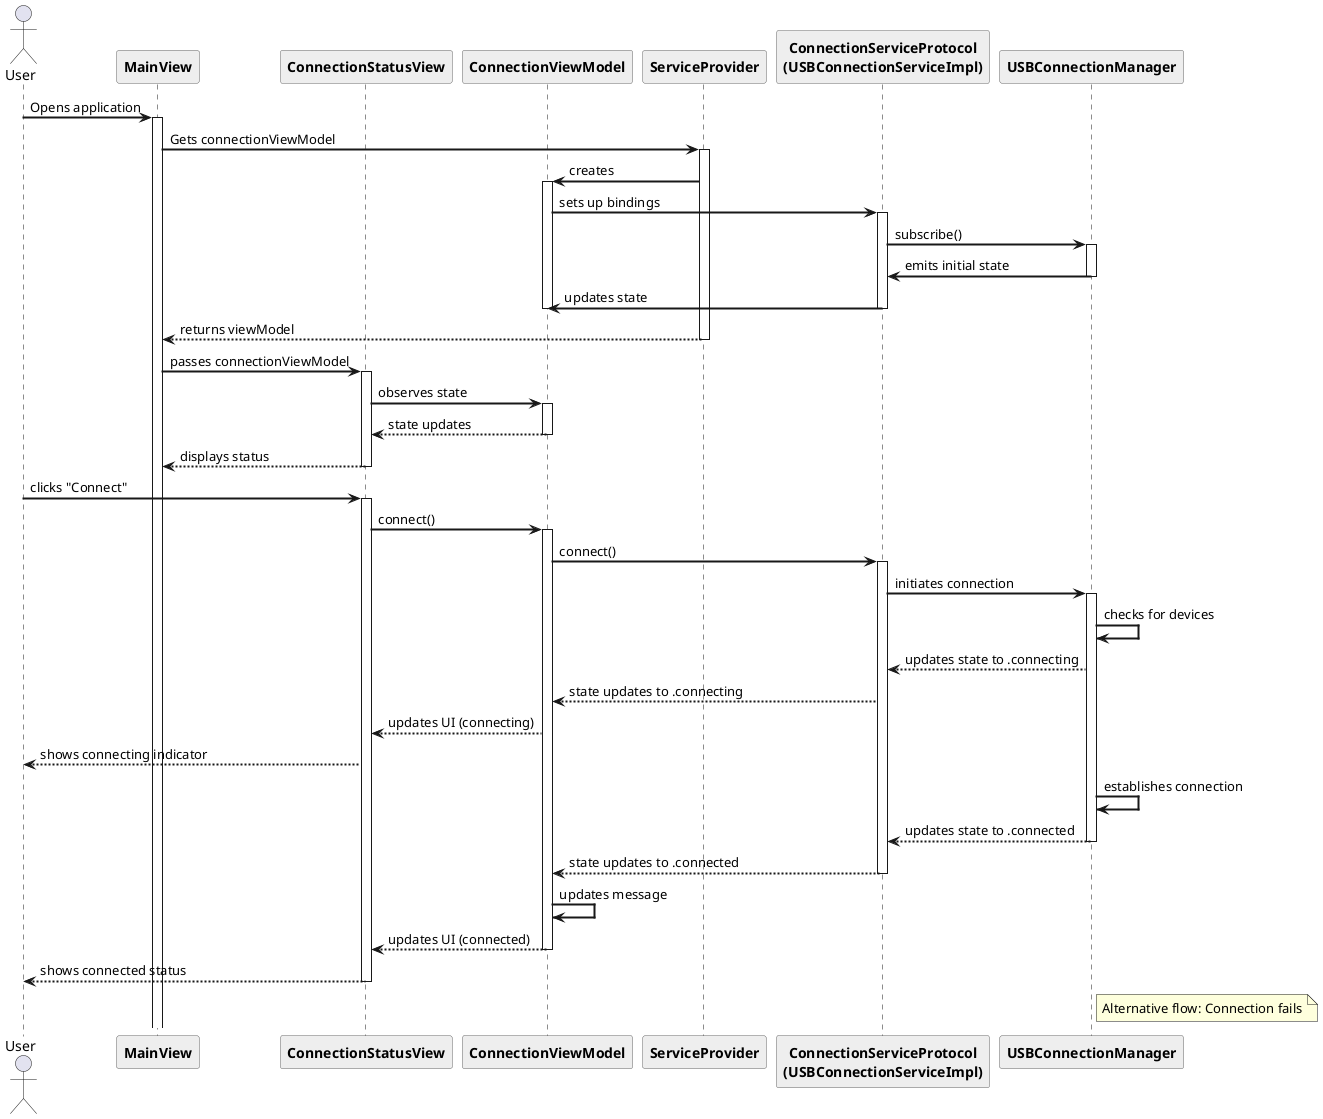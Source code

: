 @startuml GPSSpoofer Connection Sequence

' Style settings
skinparam sequenceArrowThickness 2
skinparam sequenceGroupBackgroundColor #EEEEEE
skinparam sequenceGroupBorderColor #666666
skinparam sequenceGroupHeaderFontStyle bold
skinparam sequenceGroupFontSize 14
skinparam sequenceParticipantBorderColor #666666
skinparam sequenceParticipantBackgroundColor #EEEEEE
skinparam sequenceParticipantFontStyle bold
skinparam sequenceParticipantFontSize 14

actor User
participant "MainView" as MainView
participant "ConnectionStatusView" as ConnStatusView
participant "ConnectionViewModel" as ConnViewModel
participant "ServiceProvider" as ServiceProvider
participant "ConnectionServiceProtocol\n(USBConnectionServiceImpl)" as ConnService
participant "USBConnectionManager" as ConnManager

' Start the sequence
User -> MainView: Opens application
activate MainView

MainView -> ServiceProvider: Gets connectionViewModel
activate ServiceProvider
ServiceProvider -> ConnViewModel: creates
activate ConnViewModel
ConnViewModel -> ConnService: sets up bindings
activate ConnService
ConnService -> ConnManager: subscribe()
activate ConnManager
ConnManager -> ConnService: emits initial state
deactivate ConnManager
ConnService -> ConnViewModel: updates state
deactivate ConnService
deactivate ConnViewModel
ServiceProvider --> MainView: returns viewModel
deactivate ServiceProvider

MainView -> ConnStatusView: passes connectionViewModel
activate ConnStatusView
ConnStatusView -> ConnViewModel: observes state
activate ConnViewModel
ConnViewModel --> ConnStatusView: state updates
deactivate ConnViewModel
ConnStatusView --> MainView: displays status
deactivate ConnStatusView

User -> ConnStatusView: clicks "Connect"
activate ConnStatusView
ConnStatusView -> ConnViewModel: connect()
activate ConnViewModel
ConnViewModel -> ConnService: connect()
activate ConnService
ConnService -> ConnManager: initiates connection
activate ConnManager
ConnManager -> ConnManager: checks for devices
ConnManager --> ConnService: updates state to .connecting
ConnService --> ConnViewModel: state updates to .connecting
ConnViewModel --> ConnStatusView: updates UI (connecting)
ConnStatusView --> User: shows connecting indicator

ConnManager -> ConnManager: establishes connection
ConnManager --> ConnService: updates state to .connected
deactivate ConnManager
ConnService --> ConnViewModel: state updates to .connected
deactivate ConnService
ConnViewModel -> ConnViewModel: updates message
ConnViewModel --> ConnStatusView: updates UI (connected)
deactivate ConnViewModel
ConnStatusView --> User: shows connected status
deactivate ConnStatusView

' Alternative flow - connection fails
note right of ConnManager
  Alternative flow: Connection fails
end note

@enduml 